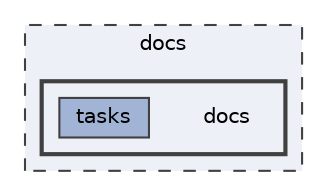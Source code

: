 digraph "docs"
{
 // INTERACTIVE_SVG=YES
 // LATEX_PDF_SIZE
  bgcolor="transparent";
  edge [fontname=Helvetica,fontsize=10,labelfontname=Helvetica,labelfontsize=10];
  node [fontname=Helvetica,fontsize=10,shape=box,height=0.2,width=0.4];
  compound=true
  subgraph clusterdir_49e56c817e5e54854c35e136979f97ca {
    graph [ bgcolor="#edf0f7", pencolor="grey25", label="docs", fontname=Helvetica,fontsize=10 style="filled,dashed", URL="dir_49e56c817e5e54854c35e136979f97ca.html",tooltip=""]
  subgraph clusterdir_d59af8ce877bc5f677fea381d5d8f913 {
    graph [ bgcolor="#edf0f7", pencolor="grey25", label="", fontname=Helvetica,fontsize=10 style="filled,bold", URL="dir_d59af8ce877bc5f677fea381d5d8f913.html",tooltip=""]
    dir_d59af8ce877bc5f677fea381d5d8f913 [shape=plaintext, label="docs"];
  dir_e4f9b7312eb0094dabf09fb795bf59b8 [label="tasks", fillcolor="#a2b4d6", color="grey25", style="filled", URL="dir_e4f9b7312eb0094dabf09fb795bf59b8.html",tooltip=""];
  }
  }
}
